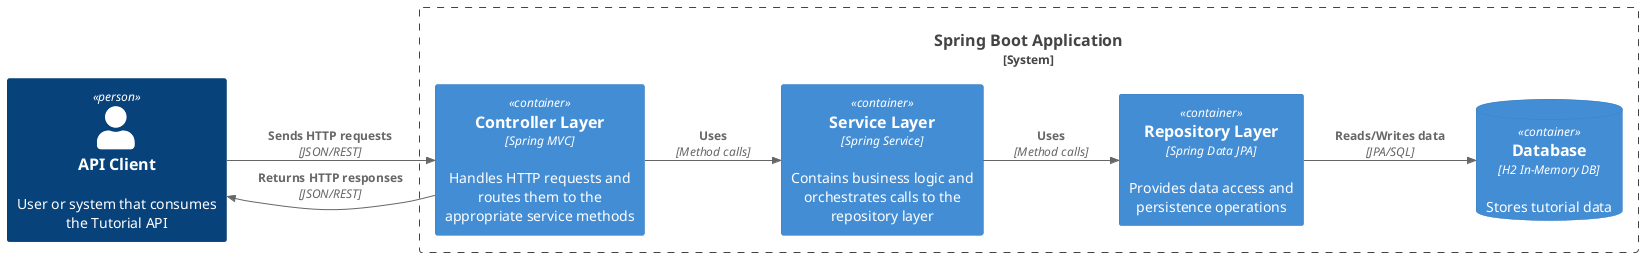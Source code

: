 @startuml ArchitectureDiagram
' Architecture diagram for Tutorial Management System
left to right direction

!include <C4/C4_Container>

Person(client, "API Client", "User or system that consumes the Tutorial API")
System_Boundary(springApp, "Spring Boot Application") {
  Container(controller, "Controller Layer", "Spring MVC", "Handles HTTP requests and routes them to the appropriate service methods")
  Container(service, "Service Layer", "Spring Service", "Contains business logic and orchestrates calls to the repository layer")
  Container(repository, "Repository Layer", "Spring Data JPA", "Provides data access and persistence operations")
  ContainerDb(database, "Database", "H2 In-Memory DB", "Stores tutorial data")
}

Rel(client, controller, "Sends HTTP requests", "JSON/REST")
Rel(controller, service, "Uses", "Method calls")
Rel(service, repository, "Uses", "Method calls") 
Rel(repository, database, "Reads/Writes data", "JPA/SQL")
Rel(controller, client, "Returns HTTP responses", "JSON/REST")

@enduml